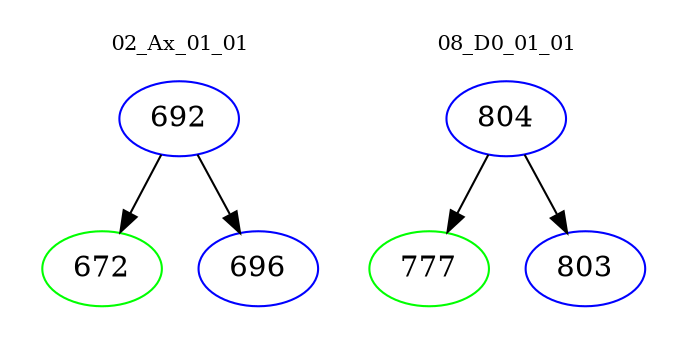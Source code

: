 digraph{
subgraph cluster_0 {
color = white
label = "02_Ax_01_01";
fontsize=10;
T0_692 [label="692", color="blue"]
T0_692 -> T0_672 [color="black"]
T0_672 [label="672", color="green"]
T0_692 -> T0_696 [color="black"]
T0_696 [label="696", color="blue"]
}
subgraph cluster_1 {
color = white
label = "08_D0_01_01";
fontsize=10;
T1_804 [label="804", color="blue"]
T1_804 -> T1_777 [color="black"]
T1_777 [label="777", color="green"]
T1_804 -> T1_803 [color="black"]
T1_803 [label="803", color="blue"]
}
}
